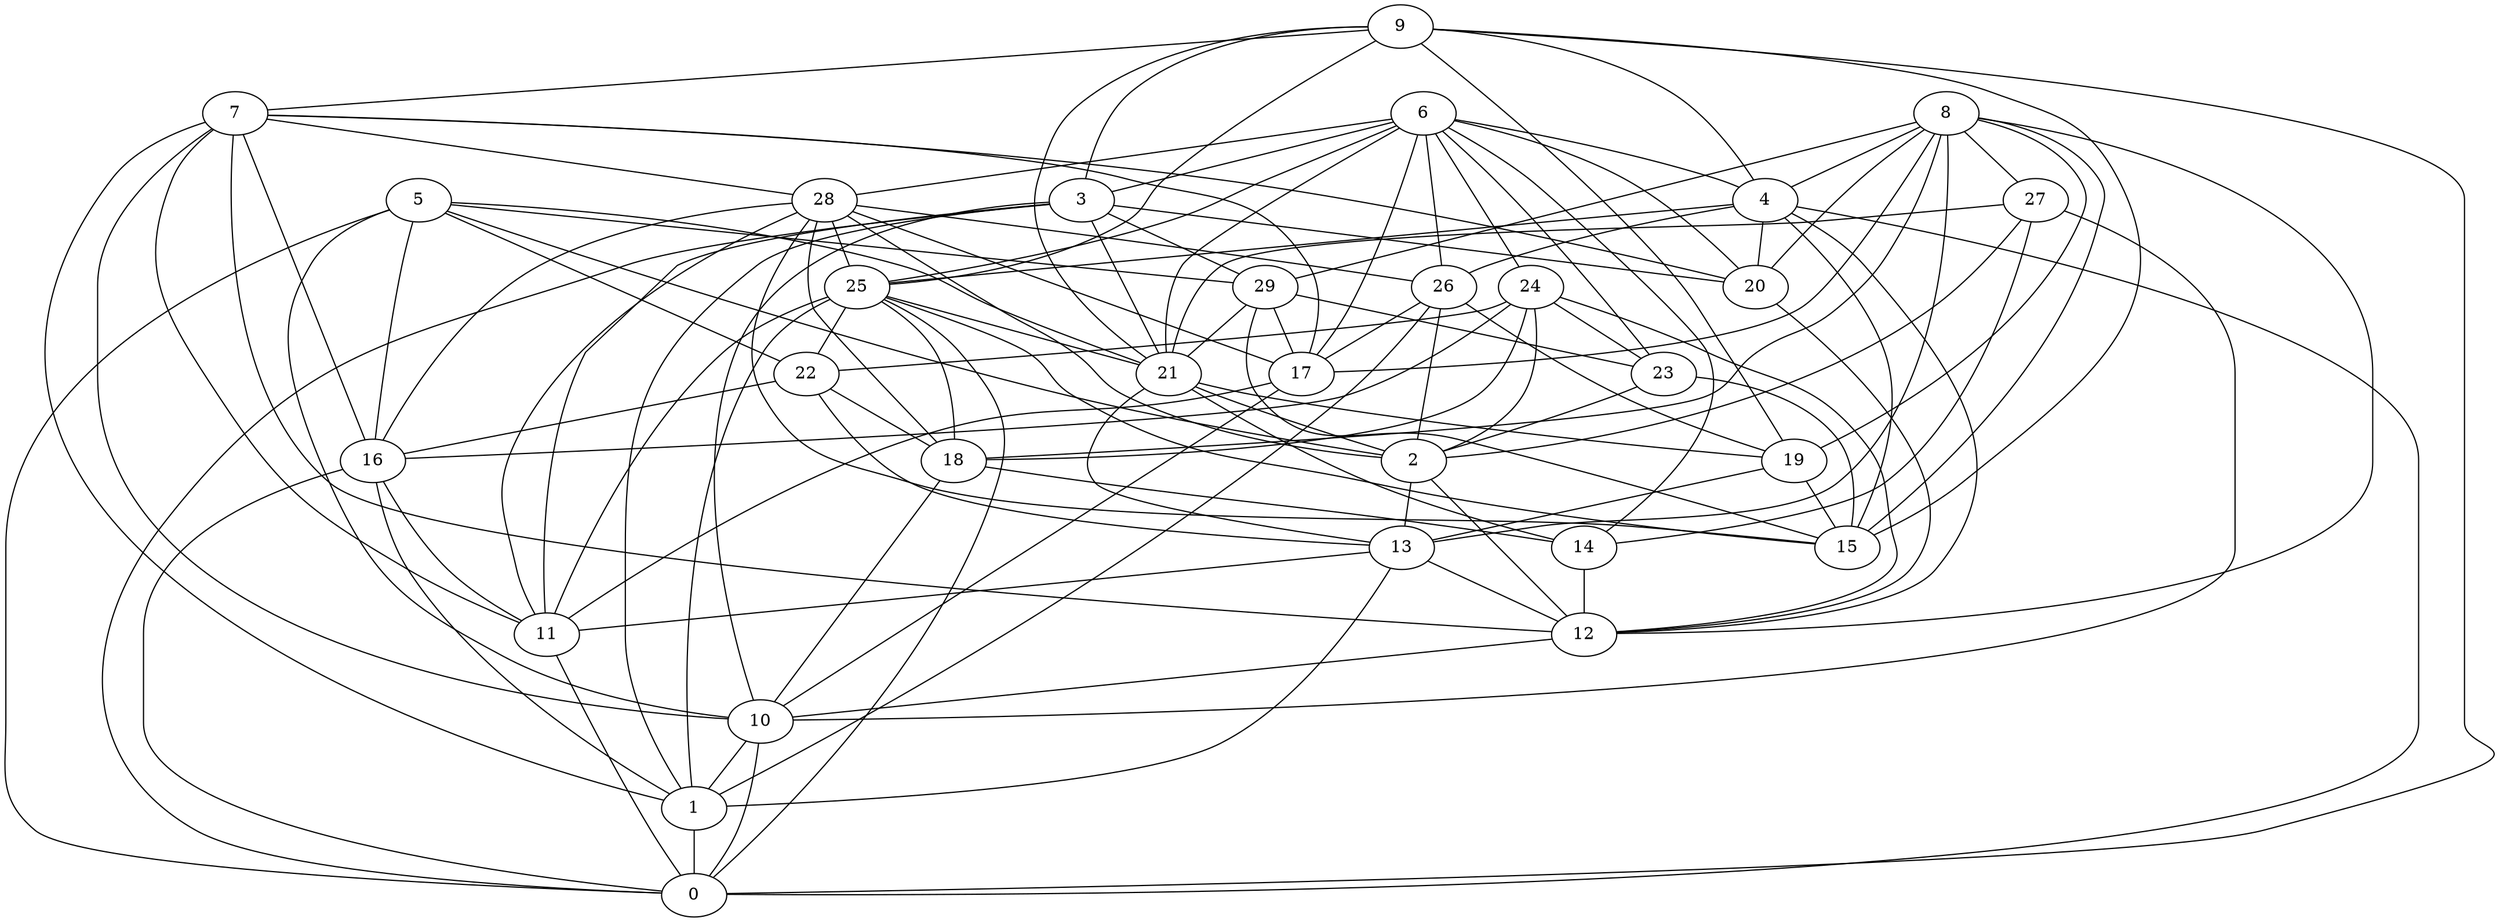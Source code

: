 digraph GG_graph {

subgraph G_graph {
edge [color = black]
"27" -> "21" [dir = none]
"27" -> "10" [dir = none]
"9" -> "0" [dir = none]
"9" -> "15" [dir = none]
"9" -> "25" [dir = none]
"9" -> "7" [dir = none]
"22" -> "16" [dir = none]
"22" -> "18" [dir = none]
"29" -> "23" [dir = none]
"29" -> "15" [dir = none]
"29" -> "17" [dir = none]
"13" -> "1" [dir = none]
"13" -> "12" [dir = none]
"13" -> "11" [dir = none]
"12" -> "10" [dir = none]
"19" -> "15" [dir = none]
"8" -> "13" [dir = none]
"8" -> "18" [dir = none]
"8" -> "19" [dir = none]
"8" -> "20" [dir = none]
"8" -> "12" [dir = none]
"8" -> "27" [dir = none]
"8" -> "17" [dir = none]
"8" -> "4" [dir = none]
"8" -> "15" [dir = none]
"16" -> "0" [dir = none]
"16" -> "11" [dir = none]
"6" -> "4" [dir = none]
"6" -> "14" [dir = none]
"6" -> "28" [dir = none]
"6" -> "17" [dir = none]
"6" -> "3" [dir = none]
"6" -> "24" [dir = none]
"6" -> "25" [dir = none]
"3" -> "20" [dir = none]
"3" -> "0" [dir = none]
"3" -> "29" [dir = none]
"3" -> "21" [dir = none]
"3" -> "1" [dir = none]
"23" -> "15" [dir = none]
"21" -> "2" [dir = none]
"21" -> "19" [dir = none]
"21" -> "13" [dir = none]
"21" -> "14" [dir = none]
"20" -> "12" [dir = none]
"11" -> "0" [dir = none]
"18" -> "14" [dir = none]
"24" -> "12" [dir = none]
"24" -> "18" [dir = none]
"24" -> "2" [dir = none]
"24" -> "16" [dir = none]
"24" -> "23" [dir = none]
"17" -> "10" [dir = none]
"17" -> "11" [dir = none]
"28" -> "16" [dir = none]
"28" -> "18" [dir = none]
"28" -> "15" [dir = none]
"28" -> "26" [dir = none]
"28" -> "2" [dir = none]
"28" -> "11" [dir = none]
"28" -> "17" [dir = none]
"5" -> "2" [dir = none]
"5" -> "22" [dir = none]
"5" -> "10" [dir = none]
"5" -> "29" [dir = none]
"5" -> "0" [dir = none]
"5" -> "16" [dir = none]
"14" -> "12" [dir = none]
"26" -> "1" [dir = none]
"26" -> "17" [dir = none]
"26" -> "19" [dir = none]
"2" -> "12" [dir = none]
"25" -> "21" [dir = none]
"25" -> "11" [dir = none]
"25" -> "0" [dir = none]
"25" -> "22" [dir = none]
"7" -> "11" [dir = none]
"7" -> "1" [dir = none]
"7" -> "20" [dir = none]
"7" -> "16" [dir = none]
"7" -> "28" [dir = none]
"7" -> "17" [dir = none]
"7" -> "10" [dir = none]
"7" -> "12" [dir = none]
"10" -> "0" [dir = none]
"4" -> "20" [dir = none]
"4" -> "25" [dir = none]
"10" -> "1" [dir = none]
"1" -> "0" [dir = none]
"4" -> "26" [dir = none]
"6" -> "21" [dir = none]
"4" -> "12" [dir = none]
"4" -> "15" [dir = none]
"9" -> "3" [dir = none]
"28" -> "25" [dir = none]
"18" -> "10" [dir = none]
"26" -> "2" [dir = none]
"16" -> "1" [dir = none]
"19" -> "13" [dir = none]
"29" -> "21" [dir = none]
"5" -> "21" [dir = none]
"23" -> "2" [dir = none]
"6" -> "26" [dir = none]
"8" -> "29" [dir = none]
"2" -> "13" [dir = none]
"25" -> "18" [dir = none]
"9" -> "21" [dir = none]
"6" -> "20" [dir = none]
"3" -> "11" [dir = none]
"25" -> "1" [dir = none]
"27" -> "2" [dir = none]
"27" -> "14" [dir = none]
"24" -> "22" [dir = none]
"25" -> "15" [dir = none]
"22" -> "13" [dir = none]
"9" -> "4" [dir = none]
"3" -> "10" [dir = none]
"4" -> "0" [dir = none]
"6" -> "23" [dir = none]
"9" -> "19" [dir = none]
}

}
